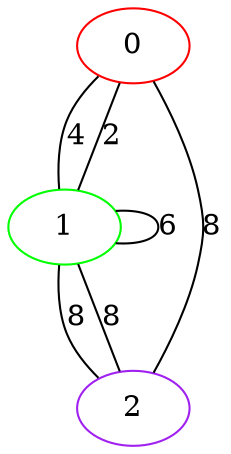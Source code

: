 graph "" {
0 [color=red, weight=1];
1 [color=green, weight=2];
2 [color=purple, weight=4];
0 -- 1  [key=0, label=4];
0 -- 1  [key=1, label=2];
0 -- 2  [key=0, label=8];
1 -- 1  [key=0, label=6];
1 -- 2  [key=0, label=8];
1 -- 2  [key=1, label=8];
}
